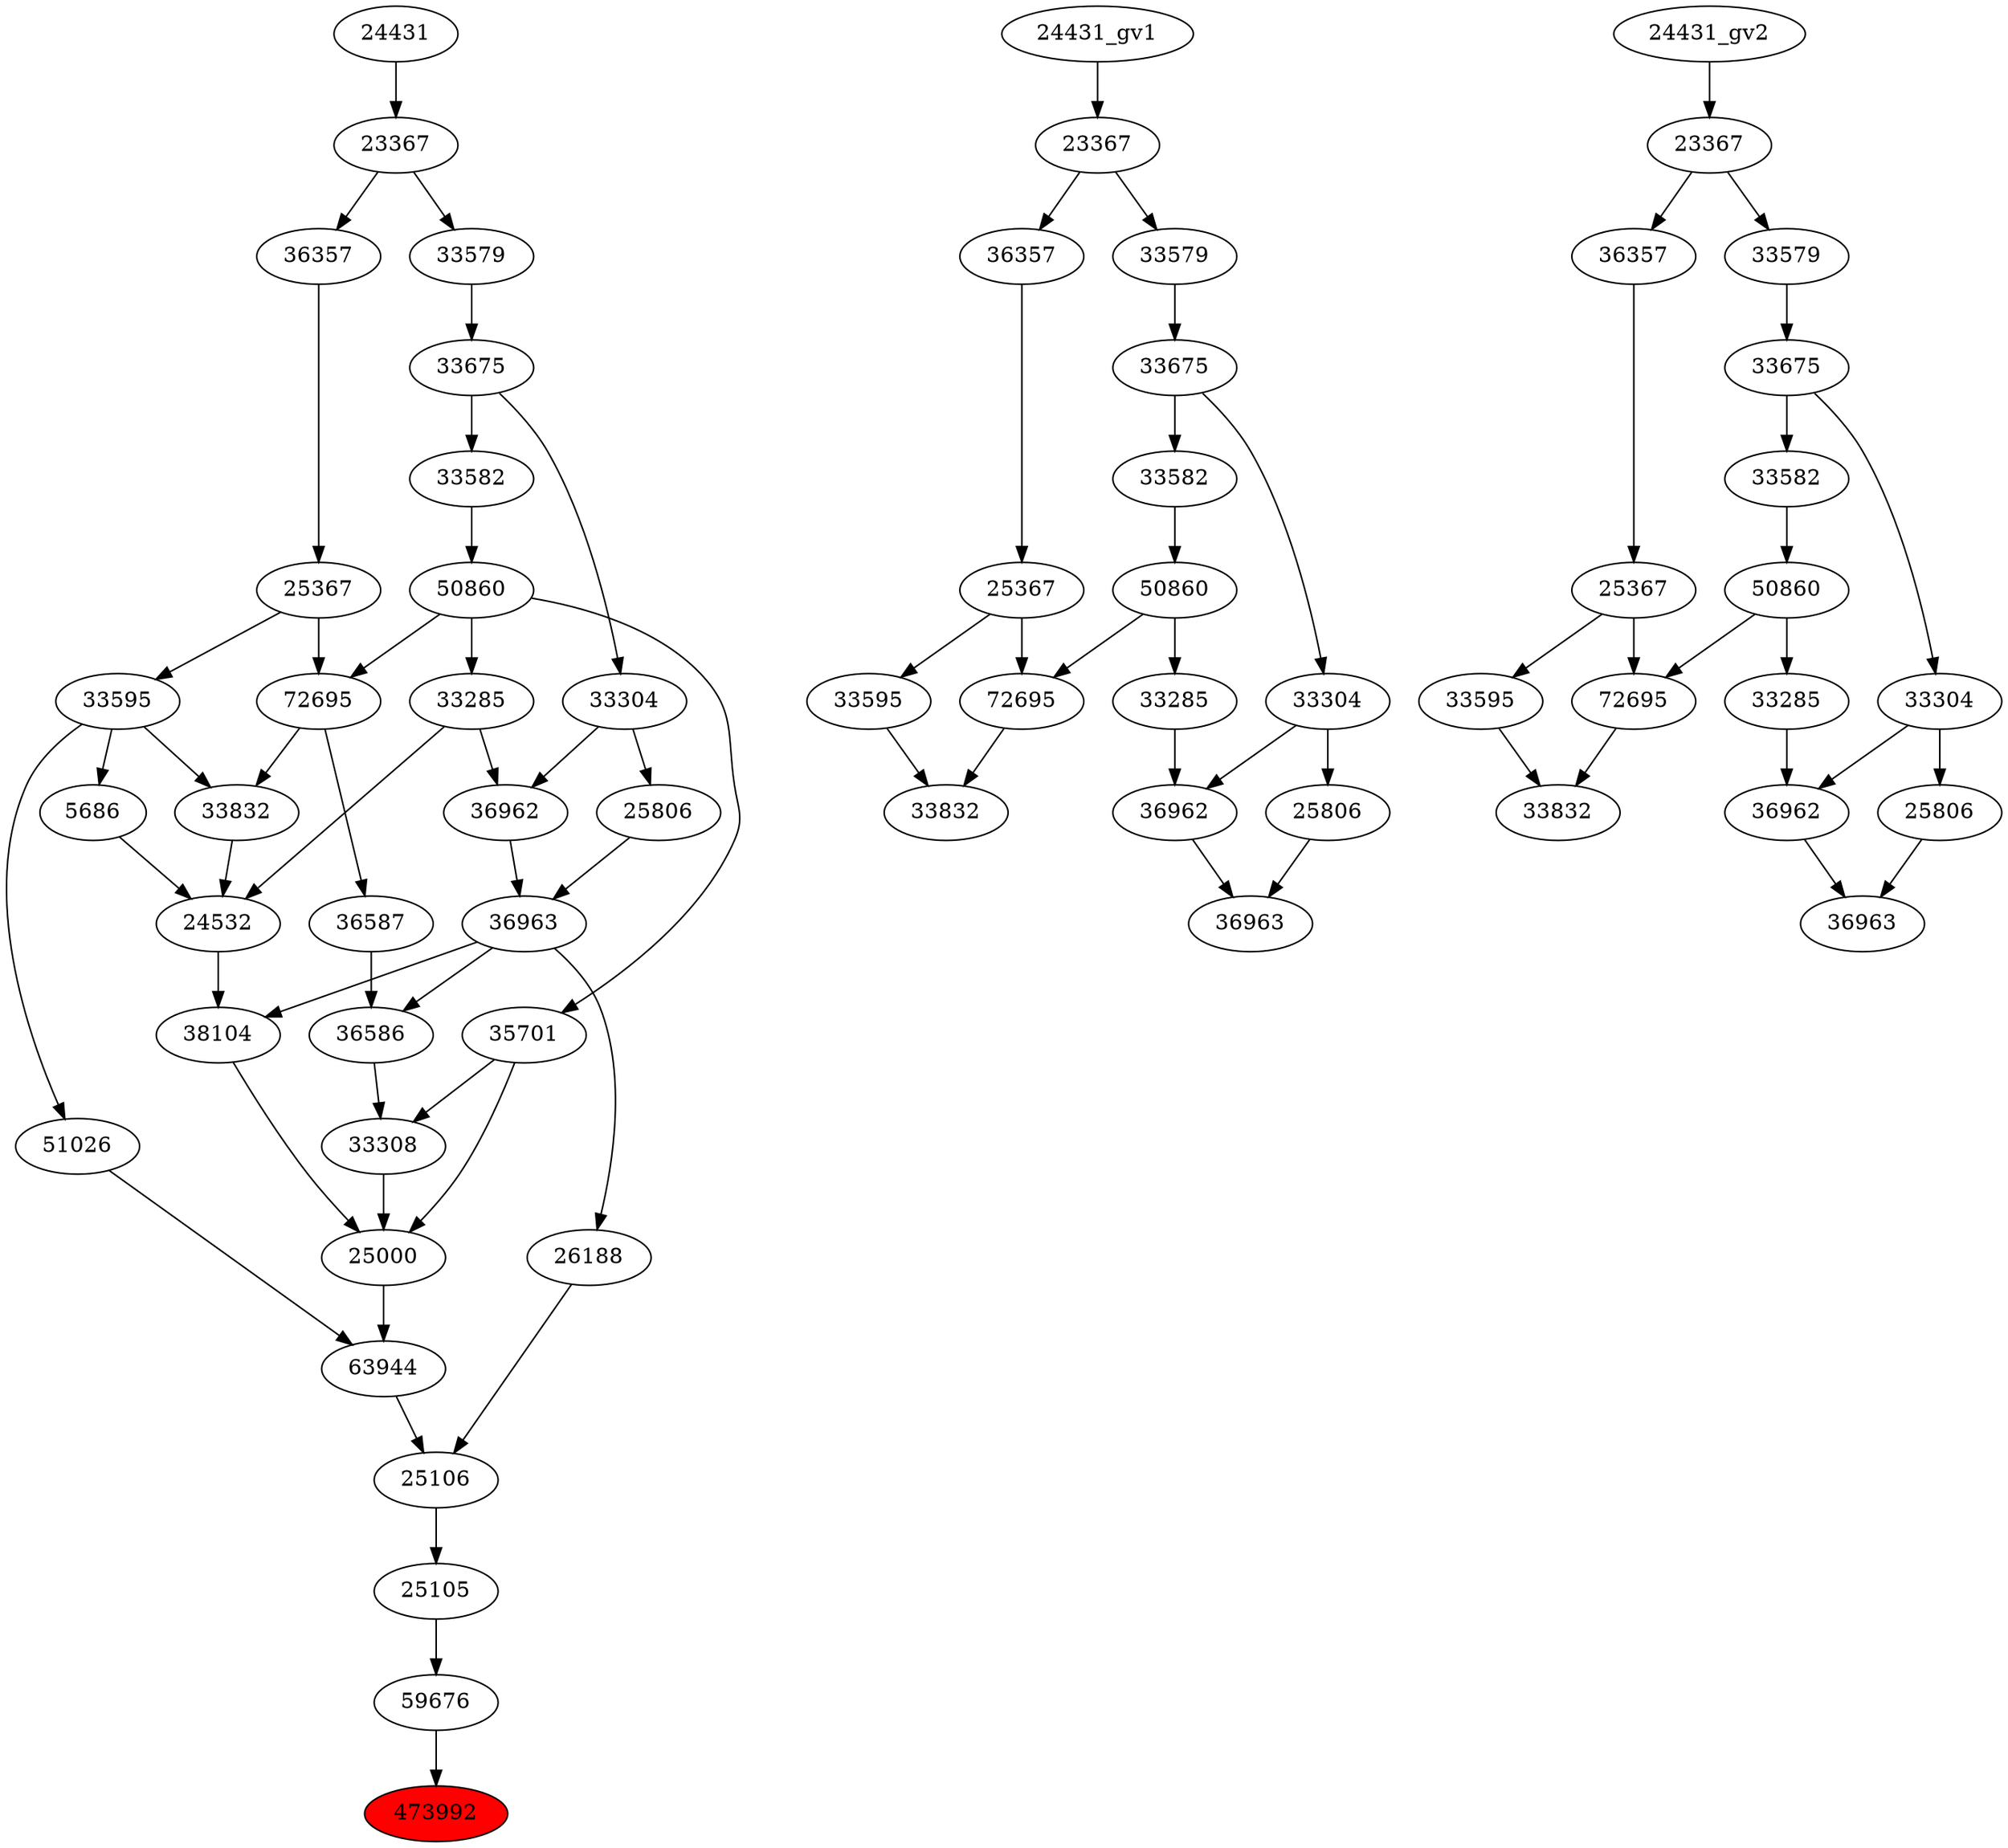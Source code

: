 strict digraph root {
	node [label="\N"];
	{
		node [fillcolor="",
			label="\N",
			style=""
		];
		473992		 [fillcolor=red,
			label=473992,
			style=filled];
		59676		 [label=59676];
		59676 -> 473992;
		25105		 [label=25105];
		25105 -> 59676;
		25106		 [label=25106];
		25106 -> 25105;
		26188		 [label=26188];
		26188 -> 25106;
		63944		 [label=63944];
		63944 -> 25106;
		36963		 [label=36963];
		36963 -> 26188;
		38104		 [label=38104];
		36963 -> 38104;
		36586		 [label=36586];
		36963 -> 36586;
		25000		 [label=25000];
		25000 -> 63944;
		51026		 [label=51026];
		51026 -> 63944;
		36962		 [label=36962];
		36962 -> 36963;
		25806		 [label=25806];
		25806 -> 36963;
		33308		 [label=33308];
		33308 -> 25000;
		38104 -> 25000;
		35701		 [label=35701];
		35701 -> 25000;
		35701 -> 33308;
		33595		 [label=33595];
		33595 -> 51026;
		5686		 [label=5686];
		33595 -> 5686;
		33832		 [label=33832];
		33595 -> 33832;
		33285		 [label=33285];
		33285 -> 36962;
		24532		 [label=24532];
		33285 -> 24532;
		33304		 [label=33304];
		33304 -> 36962;
		33304 -> 25806;
		36586 -> 33308;
		24532 -> 38104;
		50860		 [label=50860];
		50860 -> 35701;
		50860 -> 33285;
		72695		 [label=72695];
		50860 -> 72695;
		25367		 [label=25367];
		25367 -> 33595;
		25367 -> 72695;
		33675		 [label=33675];
		33675 -> 33304;
		33582		 [label=33582];
		33675 -> 33582;
		36587		 [label=36587];
		36587 -> 36586;
		5686 -> 24532;
		33832 -> 24532;
		33582 -> 50860;
		36357		 [label=36357];
		36357 -> 25367;
		33579		 [label=33579];
		33579 -> 33675;
		72695 -> 36587;
		72695 -> 33832;
		23367		 [label=23367];
		23367 -> 36357;
		23367 -> 33579;
		24431		 [label=24431];
		24431 -> 23367;
	}
	{
		node [label="\N"];
		"36963_gv1"		 [label=36963];
		"36962_gv1"		 [label=36962];
		"36962_gv1" -> "36963_gv1";
		"25806_gv1"		 [label=25806];
		"25806_gv1" -> "36963_gv1";
		"33285_gv1"		 [label=33285];
		"33285_gv1" -> "36962_gv1";
		"33304_gv1"		 [label=33304];
		"33304_gv1" -> "36962_gv1";
		"33304_gv1" -> "25806_gv1";
		"33595_gv1"		 [label=33595];
		"33832_gv1"		 [label=33832];
		"33595_gv1" -> "33832_gv1";
		"25367_gv1"		 [label=25367];
		"25367_gv1" -> "33595_gv1";
		"72695_gv1"		 [label=72695];
		"25367_gv1" -> "72695_gv1";
		"50860_gv1"		 [label=50860];
		"50860_gv1" -> "33285_gv1";
		"50860_gv1" -> "72695_gv1";
		"33675_gv1"		 [label=33675];
		"33675_gv1" -> "33304_gv1";
		"33582_gv1"		 [label=33582];
		"33675_gv1" -> "33582_gv1";
		"33582_gv1" -> "50860_gv1";
		"36357_gv1"		 [label=36357];
		"36357_gv1" -> "25367_gv1";
		"33579_gv1"		 [label=33579];
		"33579_gv1" -> "33675_gv1";
		"72695_gv1" -> "33832_gv1";
		"23367_gv1"		 [label=23367];
		"23367_gv1" -> "36357_gv1";
		"23367_gv1" -> "33579_gv1";
		"24431_gv1" -> "23367_gv1";
	}
	{
		node [label="\N"];
		"36963_gv2"		 [label=36963];
		"36962_gv2"		 [label=36962];
		"36962_gv2" -> "36963_gv2";
		"25806_gv2"		 [label=25806];
		"25806_gv2" -> "36963_gv2";
		"33285_gv2"		 [label=33285];
		"33285_gv2" -> "36962_gv2";
		"33304_gv2"		 [label=33304];
		"33304_gv2" -> "36962_gv2";
		"33304_gv2" -> "25806_gv2";
		"33595_gv2"		 [label=33595];
		"33832_gv2"		 [label=33832];
		"33595_gv2" -> "33832_gv2";
		"25367_gv2"		 [label=25367];
		"25367_gv2" -> "33595_gv2";
		"72695_gv2"		 [label=72695];
		"25367_gv2" -> "72695_gv2";
		"50860_gv2"		 [label=50860];
		"50860_gv2" -> "33285_gv2";
		"50860_gv2" -> "72695_gv2";
		"33675_gv2"		 [label=33675];
		"33675_gv2" -> "33304_gv2";
		"33582_gv2"		 [label=33582];
		"33675_gv2" -> "33582_gv2";
		"33582_gv2" -> "50860_gv2";
		"36357_gv2"		 [label=36357];
		"36357_gv2" -> "25367_gv2";
		"33579_gv2"		 [label=33579];
		"33579_gv2" -> "33675_gv2";
		"72695_gv2" -> "33832_gv2";
		"23367_gv2"		 [label=23367];
		"23367_gv2" -> "36357_gv2";
		"23367_gv2" -> "33579_gv2";
		"24431_gv2" -> "23367_gv2";
	}
}
